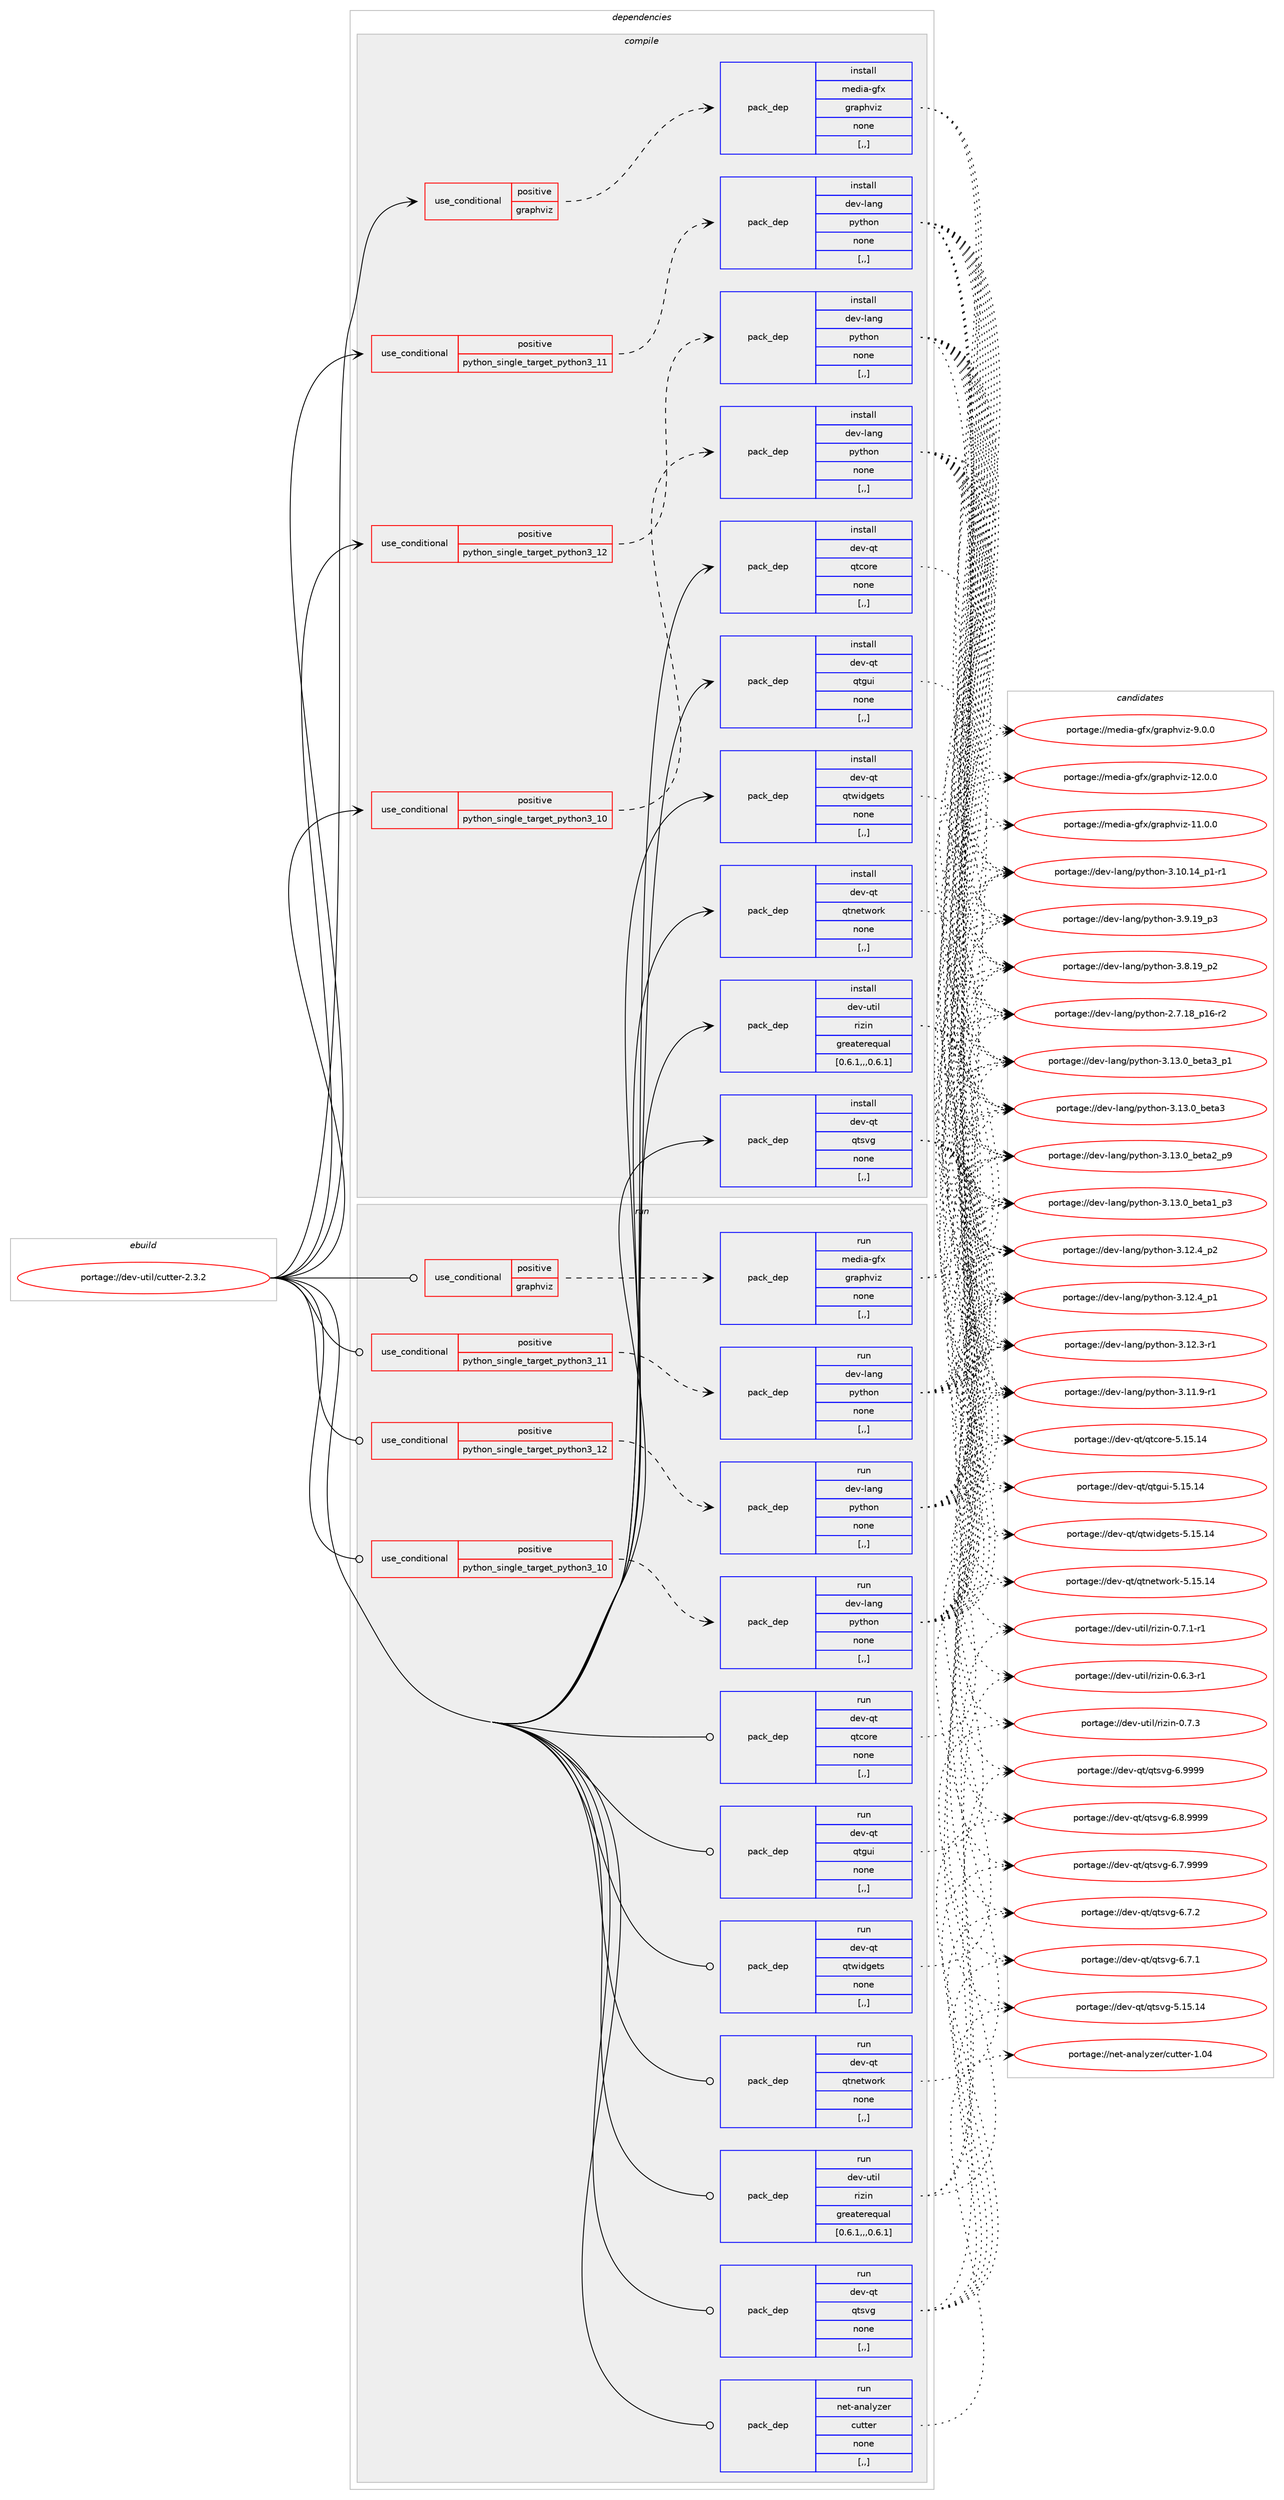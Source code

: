 digraph prolog {

# *************
# Graph options
# *************

newrank=true;
concentrate=true;
compound=true;
graph [rankdir=LR,fontname=Helvetica,fontsize=10,ranksep=1.5];#, ranksep=2.5, nodesep=0.2];
edge  [arrowhead=vee];
node  [fontname=Helvetica,fontsize=10];

# **********
# The ebuild
# **********

subgraph cluster_leftcol {
color=gray;
rank=same;
label=<<i>ebuild</i>>;
id [label="portage://dev-util/cutter-2.3.2", color=red, width=4, href="../dev-util/cutter-2.3.2.svg"];
}

# ****************
# The dependencies
# ****************

subgraph cluster_midcol {
color=gray;
label=<<i>dependencies</i>>;
subgraph cluster_compile {
fillcolor="#eeeeee";
style=filled;
label=<<i>compile</i>>;
subgraph cond59843 {
dependency212749 [label=<<TABLE BORDER="0" CELLBORDER="1" CELLSPACING="0" CELLPADDING="4"><TR><TD ROWSPAN="3" CELLPADDING="10">use_conditional</TD></TR><TR><TD>positive</TD></TR><TR><TD>graphviz</TD></TR></TABLE>>, shape=none, color=red];
subgraph pack151501 {
dependency212750 [label=<<TABLE BORDER="0" CELLBORDER="1" CELLSPACING="0" CELLPADDING="4" WIDTH="220"><TR><TD ROWSPAN="6" CELLPADDING="30">pack_dep</TD></TR><TR><TD WIDTH="110">install</TD></TR><TR><TD>media-gfx</TD></TR><TR><TD>graphviz</TD></TR><TR><TD>none</TD></TR><TR><TD>[,,]</TD></TR></TABLE>>, shape=none, color=blue];
}
dependency212749:e -> dependency212750:w [weight=20,style="dashed",arrowhead="vee"];
}
id:e -> dependency212749:w [weight=20,style="solid",arrowhead="vee"];
subgraph cond59844 {
dependency212751 [label=<<TABLE BORDER="0" CELLBORDER="1" CELLSPACING="0" CELLPADDING="4"><TR><TD ROWSPAN="3" CELLPADDING="10">use_conditional</TD></TR><TR><TD>positive</TD></TR><TR><TD>python_single_target_python3_10</TD></TR></TABLE>>, shape=none, color=red];
subgraph pack151502 {
dependency212752 [label=<<TABLE BORDER="0" CELLBORDER="1" CELLSPACING="0" CELLPADDING="4" WIDTH="220"><TR><TD ROWSPAN="6" CELLPADDING="30">pack_dep</TD></TR><TR><TD WIDTH="110">install</TD></TR><TR><TD>dev-lang</TD></TR><TR><TD>python</TD></TR><TR><TD>none</TD></TR><TR><TD>[,,]</TD></TR></TABLE>>, shape=none, color=blue];
}
dependency212751:e -> dependency212752:w [weight=20,style="dashed",arrowhead="vee"];
}
id:e -> dependency212751:w [weight=20,style="solid",arrowhead="vee"];
subgraph cond59845 {
dependency212753 [label=<<TABLE BORDER="0" CELLBORDER="1" CELLSPACING="0" CELLPADDING="4"><TR><TD ROWSPAN="3" CELLPADDING="10">use_conditional</TD></TR><TR><TD>positive</TD></TR><TR><TD>python_single_target_python3_11</TD></TR></TABLE>>, shape=none, color=red];
subgraph pack151503 {
dependency212754 [label=<<TABLE BORDER="0" CELLBORDER="1" CELLSPACING="0" CELLPADDING="4" WIDTH="220"><TR><TD ROWSPAN="6" CELLPADDING="30">pack_dep</TD></TR><TR><TD WIDTH="110">install</TD></TR><TR><TD>dev-lang</TD></TR><TR><TD>python</TD></TR><TR><TD>none</TD></TR><TR><TD>[,,]</TD></TR></TABLE>>, shape=none, color=blue];
}
dependency212753:e -> dependency212754:w [weight=20,style="dashed",arrowhead="vee"];
}
id:e -> dependency212753:w [weight=20,style="solid",arrowhead="vee"];
subgraph cond59846 {
dependency212755 [label=<<TABLE BORDER="0" CELLBORDER="1" CELLSPACING="0" CELLPADDING="4"><TR><TD ROWSPAN="3" CELLPADDING="10">use_conditional</TD></TR><TR><TD>positive</TD></TR><TR><TD>python_single_target_python3_12</TD></TR></TABLE>>, shape=none, color=red];
subgraph pack151504 {
dependency212756 [label=<<TABLE BORDER="0" CELLBORDER="1" CELLSPACING="0" CELLPADDING="4" WIDTH="220"><TR><TD ROWSPAN="6" CELLPADDING="30">pack_dep</TD></TR><TR><TD WIDTH="110">install</TD></TR><TR><TD>dev-lang</TD></TR><TR><TD>python</TD></TR><TR><TD>none</TD></TR><TR><TD>[,,]</TD></TR></TABLE>>, shape=none, color=blue];
}
dependency212755:e -> dependency212756:w [weight=20,style="dashed",arrowhead="vee"];
}
id:e -> dependency212755:w [weight=20,style="solid",arrowhead="vee"];
subgraph pack151505 {
dependency212757 [label=<<TABLE BORDER="0" CELLBORDER="1" CELLSPACING="0" CELLPADDING="4" WIDTH="220"><TR><TD ROWSPAN="6" CELLPADDING="30">pack_dep</TD></TR><TR><TD WIDTH="110">install</TD></TR><TR><TD>dev-qt</TD></TR><TR><TD>qtcore</TD></TR><TR><TD>none</TD></TR><TR><TD>[,,]</TD></TR></TABLE>>, shape=none, color=blue];
}
id:e -> dependency212757:w [weight=20,style="solid",arrowhead="vee"];
subgraph pack151506 {
dependency212758 [label=<<TABLE BORDER="0" CELLBORDER="1" CELLSPACING="0" CELLPADDING="4" WIDTH="220"><TR><TD ROWSPAN="6" CELLPADDING="30">pack_dep</TD></TR><TR><TD WIDTH="110">install</TD></TR><TR><TD>dev-qt</TD></TR><TR><TD>qtgui</TD></TR><TR><TD>none</TD></TR><TR><TD>[,,]</TD></TR></TABLE>>, shape=none, color=blue];
}
id:e -> dependency212758:w [weight=20,style="solid",arrowhead="vee"];
subgraph pack151507 {
dependency212759 [label=<<TABLE BORDER="0" CELLBORDER="1" CELLSPACING="0" CELLPADDING="4" WIDTH="220"><TR><TD ROWSPAN="6" CELLPADDING="30">pack_dep</TD></TR><TR><TD WIDTH="110">install</TD></TR><TR><TD>dev-qt</TD></TR><TR><TD>qtnetwork</TD></TR><TR><TD>none</TD></TR><TR><TD>[,,]</TD></TR></TABLE>>, shape=none, color=blue];
}
id:e -> dependency212759:w [weight=20,style="solid",arrowhead="vee"];
subgraph pack151508 {
dependency212760 [label=<<TABLE BORDER="0" CELLBORDER="1" CELLSPACING="0" CELLPADDING="4" WIDTH="220"><TR><TD ROWSPAN="6" CELLPADDING="30">pack_dep</TD></TR><TR><TD WIDTH="110">install</TD></TR><TR><TD>dev-qt</TD></TR><TR><TD>qtsvg</TD></TR><TR><TD>none</TD></TR><TR><TD>[,,]</TD></TR></TABLE>>, shape=none, color=blue];
}
id:e -> dependency212760:w [weight=20,style="solid",arrowhead="vee"];
subgraph pack151509 {
dependency212761 [label=<<TABLE BORDER="0" CELLBORDER="1" CELLSPACING="0" CELLPADDING="4" WIDTH="220"><TR><TD ROWSPAN="6" CELLPADDING="30">pack_dep</TD></TR><TR><TD WIDTH="110">install</TD></TR><TR><TD>dev-qt</TD></TR><TR><TD>qtwidgets</TD></TR><TR><TD>none</TD></TR><TR><TD>[,,]</TD></TR></TABLE>>, shape=none, color=blue];
}
id:e -> dependency212761:w [weight=20,style="solid",arrowhead="vee"];
subgraph pack151510 {
dependency212762 [label=<<TABLE BORDER="0" CELLBORDER="1" CELLSPACING="0" CELLPADDING="4" WIDTH="220"><TR><TD ROWSPAN="6" CELLPADDING="30">pack_dep</TD></TR><TR><TD WIDTH="110">install</TD></TR><TR><TD>dev-util</TD></TR><TR><TD>rizin</TD></TR><TR><TD>greaterequal</TD></TR><TR><TD>[0.6.1,,,0.6.1]</TD></TR></TABLE>>, shape=none, color=blue];
}
id:e -> dependency212762:w [weight=20,style="solid",arrowhead="vee"];
}
subgraph cluster_compileandrun {
fillcolor="#eeeeee";
style=filled;
label=<<i>compile and run</i>>;
}
subgraph cluster_run {
fillcolor="#eeeeee";
style=filled;
label=<<i>run</i>>;
subgraph cond59847 {
dependency212763 [label=<<TABLE BORDER="0" CELLBORDER="1" CELLSPACING="0" CELLPADDING="4"><TR><TD ROWSPAN="3" CELLPADDING="10">use_conditional</TD></TR><TR><TD>positive</TD></TR><TR><TD>graphviz</TD></TR></TABLE>>, shape=none, color=red];
subgraph pack151511 {
dependency212764 [label=<<TABLE BORDER="0" CELLBORDER="1" CELLSPACING="0" CELLPADDING="4" WIDTH="220"><TR><TD ROWSPAN="6" CELLPADDING="30">pack_dep</TD></TR><TR><TD WIDTH="110">run</TD></TR><TR><TD>media-gfx</TD></TR><TR><TD>graphviz</TD></TR><TR><TD>none</TD></TR><TR><TD>[,,]</TD></TR></TABLE>>, shape=none, color=blue];
}
dependency212763:e -> dependency212764:w [weight=20,style="dashed",arrowhead="vee"];
}
id:e -> dependency212763:w [weight=20,style="solid",arrowhead="odot"];
subgraph cond59848 {
dependency212765 [label=<<TABLE BORDER="0" CELLBORDER="1" CELLSPACING="0" CELLPADDING="4"><TR><TD ROWSPAN="3" CELLPADDING="10">use_conditional</TD></TR><TR><TD>positive</TD></TR><TR><TD>python_single_target_python3_10</TD></TR></TABLE>>, shape=none, color=red];
subgraph pack151512 {
dependency212766 [label=<<TABLE BORDER="0" CELLBORDER="1" CELLSPACING="0" CELLPADDING="4" WIDTH="220"><TR><TD ROWSPAN="6" CELLPADDING="30">pack_dep</TD></TR><TR><TD WIDTH="110">run</TD></TR><TR><TD>dev-lang</TD></TR><TR><TD>python</TD></TR><TR><TD>none</TD></TR><TR><TD>[,,]</TD></TR></TABLE>>, shape=none, color=blue];
}
dependency212765:e -> dependency212766:w [weight=20,style="dashed",arrowhead="vee"];
}
id:e -> dependency212765:w [weight=20,style="solid",arrowhead="odot"];
subgraph cond59849 {
dependency212767 [label=<<TABLE BORDER="0" CELLBORDER="1" CELLSPACING="0" CELLPADDING="4"><TR><TD ROWSPAN="3" CELLPADDING="10">use_conditional</TD></TR><TR><TD>positive</TD></TR><TR><TD>python_single_target_python3_11</TD></TR></TABLE>>, shape=none, color=red];
subgraph pack151513 {
dependency212768 [label=<<TABLE BORDER="0" CELLBORDER="1" CELLSPACING="0" CELLPADDING="4" WIDTH="220"><TR><TD ROWSPAN="6" CELLPADDING="30">pack_dep</TD></TR><TR><TD WIDTH="110">run</TD></TR><TR><TD>dev-lang</TD></TR><TR><TD>python</TD></TR><TR><TD>none</TD></TR><TR><TD>[,,]</TD></TR></TABLE>>, shape=none, color=blue];
}
dependency212767:e -> dependency212768:w [weight=20,style="dashed",arrowhead="vee"];
}
id:e -> dependency212767:w [weight=20,style="solid",arrowhead="odot"];
subgraph cond59850 {
dependency212769 [label=<<TABLE BORDER="0" CELLBORDER="1" CELLSPACING="0" CELLPADDING="4"><TR><TD ROWSPAN="3" CELLPADDING="10">use_conditional</TD></TR><TR><TD>positive</TD></TR><TR><TD>python_single_target_python3_12</TD></TR></TABLE>>, shape=none, color=red];
subgraph pack151514 {
dependency212770 [label=<<TABLE BORDER="0" CELLBORDER="1" CELLSPACING="0" CELLPADDING="4" WIDTH="220"><TR><TD ROWSPAN="6" CELLPADDING="30">pack_dep</TD></TR><TR><TD WIDTH="110">run</TD></TR><TR><TD>dev-lang</TD></TR><TR><TD>python</TD></TR><TR><TD>none</TD></TR><TR><TD>[,,]</TD></TR></TABLE>>, shape=none, color=blue];
}
dependency212769:e -> dependency212770:w [weight=20,style="dashed",arrowhead="vee"];
}
id:e -> dependency212769:w [weight=20,style="solid",arrowhead="odot"];
subgraph pack151515 {
dependency212771 [label=<<TABLE BORDER="0" CELLBORDER="1" CELLSPACING="0" CELLPADDING="4" WIDTH="220"><TR><TD ROWSPAN="6" CELLPADDING="30">pack_dep</TD></TR><TR><TD WIDTH="110">run</TD></TR><TR><TD>dev-qt</TD></TR><TR><TD>qtcore</TD></TR><TR><TD>none</TD></TR><TR><TD>[,,]</TD></TR></TABLE>>, shape=none, color=blue];
}
id:e -> dependency212771:w [weight=20,style="solid",arrowhead="odot"];
subgraph pack151516 {
dependency212772 [label=<<TABLE BORDER="0" CELLBORDER="1" CELLSPACING="0" CELLPADDING="4" WIDTH="220"><TR><TD ROWSPAN="6" CELLPADDING="30">pack_dep</TD></TR><TR><TD WIDTH="110">run</TD></TR><TR><TD>dev-qt</TD></TR><TR><TD>qtgui</TD></TR><TR><TD>none</TD></TR><TR><TD>[,,]</TD></TR></TABLE>>, shape=none, color=blue];
}
id:e -> dependency212772:w [weight=20,style="solid",arrowhead="odot"];
subgraph pack151517 {
dependency212773 [label=<<TABLE BORDER="0" CELLBORDER="1" CELLSPACING="0" CELLPADDING="4" WIDTH="220"><TR><TD ROWSPAN="6" CELLPADDING="30">pack_dep</TD></TR><TR><TD WIDTH="110">run</TD></TR><TR><TD>dev-qt</TD></TR><TR><TD>qtnetwork</TD></TR><TR><TD>none</TD></TR><TR><TD>[,,]</TD></TR></TABLE>>, shape=none, color=blue];
}
id:e -> dependency212773:w [weight=20,style="solid",arrowhead="odot"];
subgraph pack151518 {
dependency212774 [label=<<TABLE BORDER="0" CELLBORDER="1" CELLSPACING="0" CELLPADDING="4" WIDTH="220"><TR><TD ROWSPAN="6" CELLPADDING="30">pack_dep</TD></TR><TR><TD WIDTH="110">run</TD></TR><TR><TD>dev-qt</TD></TR><TR><TD>qtsvg</TD></TR><TR><TD>none</TD></TR><TR><TD>[,,]</TD></TR></TABLE>>, shape=none, color=blue];
}
id:e -> dependency212774:w [weight=20,style="solid",arrowhead="odot"];
subgraph pack151519 {
dependency212775 [label=<<TABLE BORDER="0" CELLBORDER="1" CELLSPACING="0" CELLPADDING="4" WIDTH="220"><TR><TD ROWSPAN="6" CELLPADDING="30">pack_dep</TD></TR><TR><TD WIDTH="110">run</TD></TR><TR><TD>dev-qt</TD></TR><TR><TD>qtwidgets</TD></TR><TR><TD>none</TD></TR><TR><TD>[,,]</TD></TR></TABLE>>, shape=none, color=blue];
}
id:e -> dependency212775:w [weight=20,style="solid",arrowhead="odot"];
subgraph pack151520 {
dependency212776 [label=<<TABLE BORDER="0" CELLBORDER="1" CELLSPACING="0" CELLPADDING="4" WIDTH="220"><TR><TD ROWSPAN="6" CELLPADDING="30">pack_dep</TD></TR><TR><TD WIDTH="110">run</TD></TR><TR><TD>dev-util</TD></TR><TR><TD>rizin</TD></TR><TR><TD>greaterequal</TD></TR><TR><TD>[0.6.1,,,0.6.1]</TD></TR></TABLE>>, shape=none, color=blue];
}
id:e -> dependency212776:w [weight=20,style="solid",arrowhead="odot"];
subgraph pack151521 {
dependency212777 [label=<<TABLE BORDER="0" CELLBORDER="1" CELLSPACING="0" CELLPADDING="4" WIDTH="220"><TR><TD ROWSPAN="6" CELLPADDING="30">pack_dep</TD></TR><TR><TD WIDTH="110">run</TD></TR><TR><TD>net-analyzer</TD></TR><TR><TD>cutter</TD></TR><TR><TD>none</TD></TR><TR><TD>[,,]</TD></TR></TABLE>>, shape=none, color=blue];
}
id:e -> dependency212777:w [weight=20,style="solid",arrowhead="odot"];
}
}

# **************
# The candidates
# **************

subgraph cluster_choices {
rank=same;
color=gray;
label=<<i>candidates</i>>;

subgraph choice151501 {
color=black;
nodesep=1;
choice1091011001059745103102120471031149711210411810512245495046484648 [label="portage://media-gfx/graphviz-12.0.0", color=red, width=4,href="../media-gfx/graphviz-12.0.0.svg"];
choice1091011001059745103102120471031149711210411810512245494946484648 [label="portage://media-gfx/graphviz-11.0.0", color=red, width=4,href="../media-gfx/graphviz-11.0.0.svg"];
choice10910110010597451031021204710311497112104118105122455746484648 [label="portage://media-gfx/graphviz-9.0.0", color=red, width=4,href="../media-gfx/graphviz-9.0.0.svg"];
dependency212750:e -> choice1091011001059745103102120471031149711210411810512245495046484648:w [style=dotted,weight="100"];
dependency212750:e -> choice1091011001059745103102120471031149711210411810512245494946484648:w [style=dotted,weight="100"];
dependency212750:e -> choice10910110010597451031021204710311497112104118105122455746484648:w [style=dotted,weight="100"];
}
subgraph choice151502 {
color=black;
nodesep=1;
choice10010111845108971101034711212111610411111045514649514648959810111697519511249 [label="portage://dev-lang/python-3.13.0_beta3_p1", color=red, width=4,href="../dev-lang/python-3.13.0_beta3_p1.svg"];
choice1001011184510897110103471121211161041111104551464951464895981011169751 [label="portage://dev-lang/python-3.13.0_beta3", color=red, width=4,href="../dev-lang/python-3.13.0_beta3.svg"];
choice10010111845108971101034711212111610411111045514649514648959810111697509511257 [label="portage://dev-lang/python-3.13.0_beta2_p9", color=red, width=4,href="../dev-lang/python-3.13.0_beta2_p9.svg"];
choice10010111845108971101034711212111610411111045514649514648959810111697499511251 [label="portage://dev-lang/python-3.13.0_beta1_p3", color=red, width=4,href="../dev-lang/python-3.13.0_beta1_p3.svg"];
choice100101118451089711010347112121116104111110455146495046529511250 [label="portage://dev-lang/python-3.12.4_p2", color=red, width=4,href="../dev-lang/python-3.12.4_p2.svg"];
choice100101118451089711010347112121116104111110455146495046529511249 [label="portage://dev-lang/python-3.12.4_p1", color=red, width=4,href="../dev-lang/python-3.12.4_p1.svg"];
choice100101118451089711010347112121116104111110455146495046514511449 [label="portage://dev-lang/python-3.12.3-r1", color=red, width=4,href="../dev-lang/python-3.12.3-r1.svg"];
choice100101118451089711010347112121116104111110455146494946574511449 [label="portage://dev-lang/python-3.11.9-r1", color=red, width=4,href="../dev-lang/python-3.11.9-r1.svg"];
choice100101118451089711010347112121116104111110455146494846495295112494511449 [label="portage://dev-lang/python-3.10.14_p1-r1", color=red, width=4,href="../dev-lang/python-3.10.14_p1-r1.svg"];
choice100101118451089711010347112121116104111110455146574649579511251 [label="portage://dev-lang/python-3.9.19_p3", color=red, width=4,href="../dev-lang/python-3.9.19_p3.svg"];
choice100101118451089711010347112121116104111110455146564649579511250 [label="portage://dev-lang/python-3.8.19_p2", color=red, width=4,href="../dev-lang/python-3.8.19_p2.svg"];
choice100101118451089711010347112121116104111110455046554649569511249544511450 [label="portage://dev-lang/python-2.7.18_p16-r2", color=red, width=4,href="../dev-lang/python-2.7.18_p16-r2.svg"];
dependency212752:e -> choice10010111845108971101034711212111610411111045514649514648959810111697519511249:w [style=dotted,weight="100"];
dependency212752:e -> choice1001011184510897110103471121211161041111104551464951464895981011169751:w [style=dotted,weight="100"];
dependency212752:e -> choice10010111845108971101034711212111610411111045514649514648959810111697509511257:w [style=dotted,weight="100"];
dependency212752:e -> choice10010111845108971101034711212111610411111045514649514648959810111697499511251:w [style=dotted,weight="100"];
dependency212752:e -> choice100101118451089711010347112121116104111110455146495046529511250:w [style=dotted,weight="100"];
dependency212752:e -> choice100101118451089711010347112121116104111110455146495046529511249:w [style=dotted,weight="100"];
dependency212752:e -> choice100101118451089711010347112121116104111110455146495046514511449:w [style=dotted,weight="100"];
dependency212752:e -> choice100101118451089711010347112121116104111110455146494946574511449:w [style=dotted,weight="100"];
dependency212752:e -> choice100101118451089711010347112121116104111110455146494846495295112494511449:w [style=dotted,weight="100"];
dependency212752:e -> choice100101118451089711010347112121116104111110455146574649579511251:w [style=dotted,weight="100"];
dependency212752:e -> choice100101118451089711010347112121116104111110455146564649579511250:w [style=dotted,weight="100"];
dependency212752:e -> choice100101118451089711010347112121116104111110455046554649569511249544511450:w [style=dotted,weight="100"];
}
subgraph choice151503 {
color=black;
nodesep=1;
choice10010111845108971101034711212111610411111045514649514648959810111697519511249 [label="portage://dev-lang/python-3.13.0_beta3_p1", color=red, width=4,href="../dev-lang/python-3.13.0_beta3_p1.svg"];
choice1001011184510897110103471121211161041111104551464951464895981011169751 [label="portage://dev-lang/python-3.13.0_beta3", color=red, width=4,href="../dev-lang/python-3.13.0_beta3.svg"];
choice10010111845108971101034711212111610411111045514649514648959810111697509511257 [label="portage://dev-lang/python-3.13.0_beta2_p9", color=red, width=4,href="../dev-lang/python-3.13.0_beta2_p9.svg"];
choice10010111845108971101034711212111610411111045514649514648959810111697499511251 [label="portage://dev-lang/python-3.13.0_beta1_p3", color=red, width=4,href="../dev-lang/python-3.13.0_beta1_p3.svg"];
choice100101118451089711010347112121116104111110455146495046529511250 [label="portage://dev-lang/python-3.12.4_p2", color=red, width=4,href="../dev-lang/python-3.12.4_p2.svg"];
choice100101118451089711010347112121116104111110455146495046529511249 [label="portage://dev-lang/python-3.12.4_p1", color=red, width=4,href="../dev-lang/python-3.12.4_p1.svg"];
choice100101118451089711010347112121116104111110455146495046514511449 [label="portage://dev-lang/python-3.12.3-r1", color=red, width=4,href="../dev-lang/python-3.12.3-r1.svg"];
choice100101118451089711010347112121116104111110455146494946574511449 [label="portage://dev-lang/python-3.11.9-r1", color=red, width=4,href="../dev-lang/python-3.11.9-r1.svg"];
choice100101118451089711010347112121116104111110455146494846495295112494511449 [label="portage://dev-lang/python-3.10.14_p1-r1", color=red, width=4,href="../dev-lang/python-3.10.14_p1-r1.svg"];
choice100101118451089711010347112121116104111110455146574649579511251 [label="portage://dev-lang/python-3.9.19_p3", color=red, width=4,href="../dev-lang/python-3.9.19_p3.svg"];
choice100101118451089711010347112121116104111110455146564649579511250 [label="portage://dev-lang/python-3.8.19_p2", color=red, width=4,href="../dev-lang/python-3.8.19_p2.svg"];
choice100101118451089711010347112121116104111110455046554649569511249544511450 [label="portage://dev-lang/python-2.7.18_p16-r2", color=red, width=4,href="../dev-lang/python-2.7.18_p16-r2.svg"];
dependency212754:e -> choice10010111845108971101034711212111610411111045514649514648959810111697519511249:w [style=dotted,weight="100"];
dependency212754:e -> choice1001011184510897110103471121211161041111104551464951464895981011169751:w [style=dotted,weight="100"];
dependency212754:e -> choice10010111845108971101034711212111610411111045514649514648959810111697509511257:w [style=dotted,weight="100"];
dependency212754:e -> choice10010111845108971101034711212111610411111045514649514648959810111697499511251:w [style=dotted,weight="100"];
dependency212754:e -> choice100101118451089711010347112121116104111110455146495046529511250:w [style=dotted,weight="100"];
dependency212754:e -> choice100101118451089711010347112121116104111110455146495046529511249:w [style=dotted,weight="100"];
dependency212754:e -> choice100101118451089711010347112121116104111110455146495046514511449:w [style=dotted,weight="100"];
dependency212754:e -> choice100101118451089711010347112121116104111110455146494946574511449:w [style=dotted,weight="100"];
dependency212754:e -> choice100101118451089711010347112121116104111110455146494846495295112494511449:w [style=dotted,weight="100"];
dependency212754:e -> choice100101118451089711010347112121116104111110455146574649579511251:w [style=dotted,weight="100"];
dependency212754:e -> choice100101118451089711010347112121116104111110455146564649579511250:w [style=dotted,weight="100"];
dependency212754:e -> choice100101118451089711010347112121116104111110455046554649569511249544511450:w [style=dotted,weight="100"];
}
subgraph choice151504 {
color=black;
nodesep=1;
choice10010111845108971101034711212111610411111045514649514648959810111697519511249 [label="portage://dev-lang/python-3.13.0_beta3_p1", color=red, width=4,href="../dev-lang/python-3.13.0_beta3_p1.svg"];
choice1001011184510897110103471121211161041111104551464951464895981011169751 [label="portage://dev-lang/python-3.13.0_beta3", color=red, width=4,href="../dev-lang/python-3.13.0_beta3.svg"];
choice10010111845108971101034711212111610411111045514649514648959810111697509511257 [label="portage://dev-lang/python-3.13.0_beta2_p9", color=red, width=4,href="../dev-lang/python-3.13.0_beta2_p9.svg"];
choice10010111845108971101034711212111610411111045514649514648959810111697499511251 [label="portage://dev-lang/python-3.13.0_beta1_p3", color=red, width=4,href="../dev-lang/python-3.13.0_beta1_p3.svg"];
choice100101118451089711010347112121116104111110455146495046529511250 [label="portage://dev-lang/python-3.12.4_p2", color=red, width=4,href="../dev-lang/python-3.12.4_p2.svg"];
choice100101118451089711010347112121116104111110455146495046529511249 [label="portage://dev-lang/python-3.12.4_p1", color=red, width=4,href="../dev-lang/python-3.12.4_p1.svg"];
choice100101118451089711010347112121116104111110455146495046514511449 [label="portage://dev-lang/python-3.12.3-r1", color=red, width=4,href="../dev-lang/python-3.12.3-r1.svg"];
choice100101118451089711010347112121116104111110455146494946574511449 [label="portage://dev-lang/python-3.11.9-r1", color=red, width=4,href="../dev-lang/python-3.11.9-r1.svg"];
choice100101118451089711010347112121116104111110455146494846495295112494511449 [label="portage://dev-lang/python-3.10.14_p1-r1", color=red, width=4,href="../dev-lang/python-3.10.14_p1-r1.svg"];
choice100101118451089711010347112121116104111110455146574649579511251 [label="portage://dev-lang/python-3.9.19_p3", color=red, width=4,href="../dev-lang/python-3.9.19_p3.svg"];
choice100101118451089711010347112121116104111110455146564649579511250 [label="portage://dev-lang/python-3.8.19_p2", color=red, width=4,href="../dev-lang/python-3.8.19_p2.svg"];
choice100101118451089711010347112121116104111110455046554649569511249544511450 [label="portage://dev-lang/python-2.7.18_p16-r2", color=red, width=4,href="../dev-lang/python-2.7.18_p16-r2.svg"];
dependency212756:e -> choice10010111845108971101034711212111610411111045514649514648959810111697519511249:w [style=dotted,weight="100"];
dependency212756:e -> choice1001011184510897110103471121211161041111104551464951464895981011169751:w [style=dotted,weight="100"];
dependency212756:e -> choice10010111845108971101034711212111610411111045514649514648959810111697509511257:w [style=dotted,weight="100"];
dependency212756:e -> choice10010111845108971101034711212111610411111045514649514648959810111697499511251:w [style=dotted,weight="100"];
dependency212756:e -> choice100101118451089711010347112121116104111110455146495046529511250:w [style=dotted,weight="100"];
dependency212756:e -> choice100101118451089711010347112121116104111110455146495046529511249:w [style=dotted,weight="100"];
dependency212756:e -> choice100101118451089711010347112121116104111110455146495046514511449:w [style=dotted,weight="100"];
dependency212756:e -> choice100101118451089711010347112121116104111110455146494946574511449:w [style=dotted,weight="100"];
dependency212756:e -> choice100101118451089711010347112121116104111110455146494846495295112494511449:w [style=dotted,weight="100"];
dependency212756:e -> choice100101118451089711010347112121116104111110455146574649579511251:w [style=dotted,weight="100"];
dependency212756:e -> choice100101118451089711010347112121116104111110455146564649579511250:w [style=dotted,weight="100"];
dependency212756:e -> choice100101118451089711010347112121116104111110455046554649569511249544511450:w [style=dotted,weight="100"];
}
subgraph choice151505 {
color=black;
nodesep=1;
choice1001011184511311647113116991111141014553464953464952 [label="portage://dev-qt/qtcore-5.15.14", color=red, width=4,href="../dev-qt/qtcore-5.15.14.svg"];
dependency212757:e -> choice1001011184511311647113116991111141014553464953464952:w [style=dotted,weight="100"];
}
subgraph choice151506 {
color=black;
nodesep=1;
choice10010111845113116471131161031171054553464953464952 [label="portage://dev-qt/qtgui-5.15.14", color=red, width=4,href="../dev-qt/qtgui-5.15.14.svg"];
dependency212758:e -> choice10010111845113116471131161031171054553464953464952:w [style=dotted,weight="100"];
}
subgraph choice151507 {
color=black;
nodesep=1;
choice10010111845113116471131161101011161191111141074553464953464952 [label="portage://dev-qt/qtnetwork-5.15.14", color=red, width=4,href="../dev-qt/qtnetwork-5.15.14.svg"];
dependency212759:e -> choice10010111845113116471131161101011161191111141074553464953464952:w [style=dotted,weight="100"];
}
subgraph choice151508 {
color=black;
nodesep=1;
choice100101118451131164711311611511810345544657575757 [label="portage://dev-qt/qtsvg-6.9999", color=red, width=4,href="../dev-qt/qtsvg-6.9999.svg"];
choice1001011184511311647113116115118103455446564657575757 [label="portage://dev-qt/qtsvg-6.8.9999", color=red, width=4,href="../dev-qt/qtsvg-6.8.9999.svg"];
choice1001011184511311647113116115118103455446554657575757 [label="portage://dev-qt/qtsvg-6.7.9999", color=red, width=4,href="../dev-qt/qtsvg-6.7.9999.svg"];
choice1001011184511311647113116115118103455446554650 [label="portage://dev-qt/qtsvg-6.7.2", color=red, width=4,href="../dev-qt/qtsvg-6.7.2.svg"];
choice1001011184511311647113116115118103455446554649 [label="portage://dev-qt/qtsvg-6.7.1", color=red, width=4,href="../dev-qt/qtsvg-6.7.1.svg"];
choice10010111845113116471131161151181034553464953464952 [label="portage://dev-qt/qtsvg-5.15.14", color=red, width=4,href="../dev-qt/qtsvg-5.15.14.svg"];
dependency212760:e -> choice100101118451131164711311611511810345544657575757:w [style=dotted,weight="100"];
dependency212760:e -> choice1001011184511311647113116115118103455446564657575757:w [style=dotted,weight="100"];
dependency212760:e -> choice1001011184511311647113116115118103455446554657575757:w [style=dotted,weight="100"];
dependency212760:e -> choice1001011184511311647113116115118103455446554650:w [style=dotted,weight="100"];
dependency212760:e -> choice1001011184511311647113116115118103455446554649:w [style=dotted,weight="100"];
dependency212760:e -> choice10010111845113116471131161151181034553464953464952:w [style=dotted,weight="100"];
}
subgraph choice151509 {
color=black;
nodesep=1;
choice10010111845113116471131161191051001031011161154553464953464952 [label="portage://dev-qt/qtwidgets-5.15.14", color=red, width=4,href="../dev-qt/qtwidgets-5.15.14.svg"];
dependency212761:e -> choice10010111845113116471131161191051001031011161154553464953464952:w [style=dotted,weight="100"];
}
subgraph choice151510 {
color=black;
nodesep=1;
choice1001011184511711610510847114105122105110454846554651 [label="portage://dev-util/rizin-0.7.3", color=red, width=4,href="../dev-util/rizin-0.7.3.svg"];
choice10010111845117116105108471141051221051104548465546494511449 [label="portage://dev-util/rizin-0.7.1-r1", color=red, width=4,href="../dev-util/rizin-0.7.1-r1.svg"];
choice10010111845117116105108471141051221051104548465446514511449 [label="portage://dev-util/rizin-0.6.3-r1", color=red, width=4,href="../dev-util/rizin-0.6.3-r1.svg"];
dependency212762:e -> choice1001011184511711610510847114105122105110454846554651:w [style=dotted,weight="100"];
dependency212762:e -> choice10010111845117116105108471141051221051104548465546494511449:w [style=dotted,weight="100"];
dependency212762:e -> choice10010111845117116105108471141051221051104548465446514511449:w [style=dotted,weight="100"];
}
subgraph choice151511 {
color=black;
nodesep=1;
choice1091011001059745103102120471031149711210411810512245495046484648 [label="portage://media-gfx/graphviz-12.0.0", color=red, width=4,href="../media-gfx/graphviz-12.0.0.svg"];
choice1091011001059745103102120471031149711210411810512245494946484648 [label="portage://media-gfx/graphviz-11.0.0", color=red, width=4,href="../media-gfx/graphviz-11.0.0.svg"];
choice10910110010597451031021204710311497112104118105122455746484648 [label="portage://media-gfx/graphviz-9.0.0", color=red, width=4,href="../media-gfx/graphviz-9.0.0.svg"];
dependency212764:e -> choice1091011001059745103102120471031149711210411810512245495046484648:w [style=dotted,weight="100"];
dependency212764:e -> choice1091011001059745103102120471031149711210411810512245494946484648:w [style=dotted,weight="100"];
dependency212764:e -> choice10910110010597451031021204710311497112104118105122455746484648:w [style=dotted,weight="100"];
}
subgraph choice151512 {
color=black;
nodesep=1;
choice10010111845108971101034711212111610411111045514649514648959810111697519511249 [label="portage://dev-lang/python-3.13.0_beta3_p1", color=red, width=4,href="../dev-lang/python-3.13.0_beta3_p1.svg"];
choice1001011184510897110103471121211161041111104551464951464895981011169751 [label="portage://dev-lang/python-3.13.0_beta3", color=red, width=4,href="../dev-lang/python-3.13.0_beta3.svg"];
choice10010111845108971101034711212111610411111045514649514648959810111697509511257 [label="portage://dev-lang/python-3.13.0_beta2_p9", color=red, width=4,href="../dev-lang/python-3.13.0_beta2_p9.svg"];
choice10010111845108971101034711212111610411111045514649514648959810111697499511251 [label="portage://dev-lang/python-3.13.0_beta1_p3", color=red, width=4,href="../dev-lang/python-3.13.0_beta1_p3.svg"];
choice100101118451089711010347112121116104111110455146495046529511250 [label="portage://dev-lang/python-3.12.4_p2", color=red, width=4,href="../dev-lang/python-3.12.4_p2.svg"];
choice100101118451089711010347112121116104111110455146495046529511249 [label="portage://dev-lang/python-3.12.4_p1", color=red, width=4,href="../dev-lang/python-3.12.4_p1.svg"];
choice100101118451089711010347112121116104111110455146495046514511449 [label="portage://dev-lang/python-3.12.3-r1", color=red, width=4,href="../dev-lang/python-3.12.3-r1.svg"];
choice100101118451089711010347112121116104111110455146494946574511449 [label="portage://dev-lang/python-3.11.9-r1", color=red, width=4,href="../dev-lang/python-3.11.9-r1.svg"];
choice100101118451089711010347112121116104111110455146494846495295112494511449 [label="portage://dev-lang/python-3.10.14_p1-r1", color=red, width=4,href="../dev-lang/python-3.10.14_p1-r1.svg"];
choice100101118451089711010347112121116104111110455146574649579511251 [label="portage://dev-lang/python-3.9.19_p3", color=red, width=4,href="../dev-lang/python-3.9.19_p3.svg"];
choice100101118451089711010347112121116104111110455146564649579511250 [label="portage://dev-lang/python-3.8.19_p2", color=red, width=4,href="../dev-lang/python-3.8.19_p2.svg"];
choice100101118451089711010347112121116104111110455046554649569511249544511450 [label="portage://dev-lang/python-2.7.18_p16-r2", color=red, width=4,href="../dev-lang/python-2.7.18_p16-r2.svg"];
dependency212766:e -> choice10010111845108971101034711212111610411111045514649514648959810111697519511249:w [style=dotted,weight="100"];
dependency212766:e -> choice1001011184510897110103471121211161041111104551464951464895981011169751:w [style=dotted,weight="100"];
dependency212766:e -> choice10010111845108971101034711212111610411111045514649514648959810111697509511257:w [style=dotted,weight="100"];
dependency212766:e -> choice10010111845108971101034711212111610411111045514649514648959810111697499511251:w [style=dotted,weight="100"];
dependency212766:e -> choice100101118451089711010347112121116104111110455146495046529511250:w [style=dotted,weight="100"];
dependency212766:e -> choice100101118451089711010347112121116104111110455146495046529511249:w [style=dotted,weight="100"];
dependency212766:e -> choice100101118451089711010347112121116104111110455146495046514511449:w [style=dotted,weight="100"];
dependency212766:e -> choice100101118451089711010347112121116104111110455146494946574511449:w [style=dotted,weight="100"];
dependency212766:e -> choice100101118451089711010347112121116104111110455146494846495295112494511449:w [style=dotted,weight="100"];
dependency212766:e -> choice100101118451089711010347112121116104111110455146574649579511251:w [style=dotted,weight="100"];
dependency212766:e -> choice100101118451089711010347112121116104111110455146564649579511250:w [style=dotted,weight="100"];
dependency212766:e -> choice100101118451089711010347112121116104111110455046554649569511249544511450:w [style=dotted,weight="100"];
}
subgraph choice151513 {
color=black;
nodesep=1;
choice10010111845108971101034711212111610411111045514649514648959810111697519511249 [label="portage://dev-lang/python-3.13.0_beta3_p1", color=red, width=4,href="../dev-lang/python-3.13.0_beta3_p1.svg"];
choice1001011184510897110103471121211161041111104551464951464895981011169751 [label="portage://dev-lang/python-3.13.0_beta3", color=red, width=4,href="../dev-lang/python-3.13.0_beta3.svg"];
choice10010111845108971101034711212111610411111045514649514648959810111697509511257 [label="portage://dev-lang/python-3.13.0_beta2_p9", color=red, width=4,href="../dev-lang/python-3.13.0_beta2_p9.svg"];
choice10010111845108971101034711212111610411111045514649514648959810111697499511251 [label="portage://dev-lang/python-3.13.0_beta1_p3", color=red, width=4,href="../dev-lang/python-3.13.0_beta1_p3.svg"];
choice100101118451089711010347112121116104111110455146495046529511250 [label="portage://dev-lang/python-3.12.4_p2", color=red, width=4,href="../dev-lang/python-3.12.4_p2.svg"];
choice100101118451089711010347112121116104111110455146495046529511249 [label="portage://dev-lang/python-3.12.4_p1", color=red, width=4,href="../dev-lang/python-3.12.4_p1.svg"];
choice100101118451089711010347112121116104111110455146495046514511449 [label="portage://dev-lang/python-3.12.3-r1", color=red, width=4,href="../dev-lang/python-3.12.3-r1.svg"];
choice100101118451089711010347112121116104111110455146494946574511449 [label="portage://dev-lang/python-3.11.9-r1", color=red, width=4,href="../dev-lang/python-3.11.9-r1.svg"];
choice100101118451089711010347112121116104111110455146494846495295112494511449 [label="portage://dev-lang/python-3.10.14_p1-r1", color=red, width=4,href="../dev-lang/python-3.10.14_p1-r1.svg"];
choice100101118451089711010347112121116104111110455146574649579511251 [label="portage://dev-lang/python-3.9.19_p3", color=red, width=4,href="../dev-lang/python-3.9.19_p3.svg"];
choice100101118451089711010347112121116104111110455146564649579511250 [label="portage://dev-lang/python-3.8.19_p2", color=red, width=4,href="../dev-lang/python-3.8.19_p2.svg"];
choice100101118451089711010347112121116104111110455046554649569511249544511450 [label="portage://dev-lang/python-2.7.18_p16-r2", color=red, width=4,href="../dev-lang/python-2.7.18_p16-r2.svg"];
dependency212768:e -> choice10010111845108971101034711212111610411111045514649514648959810111697519511249:w [style=dotted,weight="100"];
dependency212768:e -> choice1001011184510897110103471121211161041111104551464951464895981011169751:w [style=dotted,weight="100"];
dependency212768:e -> choice10010111845108971101034711212111610411111045514649514648959810111697509511257:w [style=dotted,weight="100"];
dependency212768:e -> choice10010111845108971101034711212111610411111045514649514648959810111697499511251:w [style=dotted,weight="100"];
dependency212768:e -> choice100101118451089711010347112121116104111110455146495046529511250:w [style=dotted,weight="100"];
dependency212768:e -> choice100101118451089711010347112121116104111110455146495046529511249:w [style=dotted,weight="100"];
dependency212768:e -> choice100101118451089711010347112121116104111110455146495046514511449:w [style=dotted,weight="100"];
dependency212768:e -> choice100101118451089711010347112121116104111110455146494946574511449:w [style=dotted,weight="100"];
dependency212768:e -> choice100101118451089711010347112121116104111110455146494846495295112494511449:w [style=dotted,weight="100"];
dependency212768:e -> choice100101118451089711010347112121116104111110455146574649579511251:w [style=dotted,weight="100"];
dependency212768:e -> choice100101118451089711010347112121116104111110455146564649579511250:w [style=dotted,weight="100"];
dependency212768:e -> choice100101118451089711010347112121116104111110455046554649569511249544511450:w [style=dotted,weight="100"];
}
subgraph choice151514 {
color=black;
nodesep=1;
choice10010111845108971101034711212111610411111045514649514648959810111697519511249 [label="portage://dev-lang/python-3.13.0_beta3_p1", color=red, width=4,href="../dev-lang/python-3.13.0_beta3_p1.svg"];
choice1001011184510897110103471121211161041111104551464951464895981011169751 [label="portage://dev-lang/python-3.13.0_beta3", color=red, width=4,href="../dev-lang/python-3.13.0_beta3.svg"];
choice10010111845108971101034711212111610411111045514649514648959810111697509511257 [label="portage://dev-lang/python-3.13.0_beta2_p9", color=red, width=4,href="../dev-lang/python-3.13.0_beta2_p9.svg"];
choice10010111845108971101034711212111610411111045514649514648959810111697499511251 [label="portage://dev-lang/python-3.13.0_beta1_p3", color=red, width=4,href="../dev-lang/python-3.13.0_beta1_p3.svg"];
choice100101118451089711010347112121116104111110455146495046529511250 [label="portage://dev-lang/python-3.12.4_p2", color=red, width=4,href="../dev-lang/python-3.12.4_p2.svg"];
choice100101118451089711010347112121116104111110455146495046529511249 [label="portage://dev-lang/python-3.12.4_p1", color=red, width=4,href="../dev-lang/python-3.12.4_p1.svg"];
choice100101118451089711010347112121116104111110455146495046514511449 [label="portage://dev-lang/python-3.12.3-r1", color=red, width=4,href="../dev-lang/python-3.12.3-r1.svg"];
choice100101118451089711010347112121116104111110455146494946574511449 [label="portage://dev-lang/python-3.11.9-r1", color=red, width=4,href="../dev-lang/python-3.11.9-r1.svg"];
choice100101118451089711010347112121116104111110455146494846495295112494511449 [label="portage://dev-lang/python-3.10.14_p1-r1", color=red, width=4,href="../dev-lang/python-3.10.14_p1-r1.svg"];
choice100101118451089711010347112121116104111110455146574649579511251 [label="portage://dev-lang/python-3.9.19_p3", color=red, width=4,href="../dev-lang/python-3.9.19_p3.svg"];
choice100101118451089711010347112121116104111110455146564649579511250 [label="portage://dev-lang/python-3.8.19_p2", color=red, width=4,href="../dev-lang/python-3.8.19_p2.svg"];
choice100101118451089711010347112121116104111110455046554649569511249544511450 [label="portage://dev-lang/python-2.7.18_p16-r2", color=red, width=4,href="../dev-lang/python-2.7.18_p16-r2.svg"];
dependency212770:e -> choice10010111845108971101034711212111610411111045514649514648959810111697519511249:w [style=dotted,weight="100"];
dependency212770:e -> choice1001011184510897110103471121211161041111104551464951464895981011169751:w [style=dotted,weight="100"];
dependency212770:e -> choice10010111845108971101034711212111610411111045514649514648959810111697509511257:w [style=dotted,weight="100"];
dependency212770:e -> choice10010111845108971101034711212111610411111045514649514648959810111697499511251:w [style=dotted,weight="100"];
dependency212770:e -> choice100101118451089711010347112121116104111110455146495046529511250:w [style=dotted,weight="100"];
dependency212770:e -> choice100101118451089711010347112121116104111110455146495046529511249:w [style=dotted,weight="100"];
dependency212770:e -> choice100101118451089711010347112121116104111110455146495046514511449:w [style=dotted,weight="100"];
dependency212770:e -> choice100101118451089711010347112121116104111110455146494946574511449:w [style=dotted,weight="100"];
dependency212770:e -> choice100101118451089711010347112121116104111110455146494846495295112494511449:w [style=dotted,weight="100"];
dependency212770:e -> choice100101118451089711010347112121116104111110455146574649579511251:w [style=dotted,weight="100"];
dependency212770:e -> choice100101118451089711010347112121116104111110455146564649579511250:w [style=dotted,weight="100"];
dependency212770:e -> choice100101118451089711010347112121116104111110455046554649569511249544511450:w [style=dotted,weight="100"];
}
subgraph choice151515 {
color=black;
nodesep=1;
choice1001011184511311647113116991111141014553464953464952 [label="portage://dev-qt/qtcore-5.15.14", color=red, width=4,href="../dev-qt/qtcore-5.15.14.svg"];
dependency212771:e -> choice1001011184511311647113116991111141014553464953464952:w [style=dotted,weight="100"];
}
subgraph choice151516 {
color=black;
nodesep=1;
choice10010111845113116471131161031171054553464953464952 [label="portage://dev-qt/qtgui-5.15.14", color=red, width=4,href="../dev-qt/qtgui-5.15.14.svg"];
dependency212772:e -> choice10010111845113116471131161031171054553464953464952:w [style=dotted,weight="100"];
}
subgraph choice151517 {
color=black;
nodesep=1;
choice10010111845113116471131161101011161191111141074553464953464952 [label="portage://dev-qt/qtnetwork-5.15.14", color=red, width=4,href="../dev-qt/qtnetwork-5.15.14.svg"];
dependency212773:e -> choice10010111845113116471131161101011161191111141074553464953464952:w [style=dotted,weight="100"];
}
subgraph choice151518 {
color=black;
nodesep=1;
choice100101118451131164711311611511810345544657575757 [label="portage://dev-qt/qtsvg-6.9999", color=red, width=4,href="../dev-qt/qtsvg-6.9999.svg"];
choice1001011184511311647113116115118103455446564657575757 [label="portage://dev-qt/qtsvg-6.8.9999", color=red, width=4,href="../dev-qt/qtsvg-6.8.9999.svg"];
choice1001011184511311647113116115118103455446554657575757 [label="portage://dev-qt/qtsvg-6.7.9999", color=red, width=4,href="../dev-qt/qtsvg-6.7.9999.svg"];
choice1001011184511311647113116115118103455446554650 [label="portage://dev-qt/qtsvg-6.7.2", color=red, width=4,href="../dev-qt/qtsvg-6.7.2.svg"];
choice1001011184511311647113116115118103455446554649 [label="portage://dev-qt/qtsvg-6.7.1", color=red, width=4,href="../dev-qt/qtsvg-6.7.1.svg"];
choice10010111845113116471131161151181034553464953464952 [label="portage://dev-qt/qtsvg-5.15.14", color=red, width=4,href="../dev-qt/qtsvg-5.15.14.svg"];
dependency212774:e -> choice100101118451131164711311611511810345544657575757:w [style=dotted,weight="100"];
dependency212774:e -> choice1001011184511311647113116115118103455446564657575757:w [style=dotted,weight="100"];
dependency212774:e -> choice1001011184511311647113116115118103455446554657575757:w [style=dotted,weight="100"];
dependency212774:e -> choice1001011184511311647113116115118103455446554650:w [style=dotted,weight="100"];
dependency212774:e -> choice1001011184511311647113116115118103455446554649:w [style=dotted,weight="100"];
dependency212774:e -> choice10010111845113116471131161151181034553464953464952:w [style=dotted,weight="100"];
}
subgraph choice151519 {
color=black;
nodesep=1;
choice10010111845113116471131161191051001031011161154553464953464952 [label="portage://dev-qt/qtwidgets-5.15.14", color=red, width=4,href="../dev-qt/qtwidgets-5.15.14.svg"];
dependency212775:e -> choice10010111845113116471131161191051001031011161154553464953464952:w [style=dotted,weight="100"];
}
subgraph choice151520 {
color=black;
nodesep=1;
choice1001011184511711610510847114105122105110454846554651 [label="portage://dev-util/rizin-0.7.3", color=red, width=4,href="../dev-util/rizin-0.7.3.svg"];
choice10010111845117116105108471141051221051104548465546494511449 [label="portage://dev-util/rizin-0.7.1-r1", color=red, width=4,href="../dev-util/rizin-0.7.1-r1.svg"];
choice10010111845117116105108471141051221051104548465446514511449 [label="portage://dev-util/rizin-0.6.3-r1", color=red, width=4,href="../dev-util/rizin-0.6.3-r1.svg"];
dependency212776:e -> choice1001011184511711610510847114105122105110454846554651:w [style=dotted,weight="100"];
dependency212776:e -> choice10010111845117116105108471141051221051104548465546494511449:w [style=dotted,weight="100"];
dependency212776:e -> choice10010111845117116105108471141051221051104548465446514511449:w [style=dotted,weight="100"];
}
subgraph choice151521 {
color=black;
nodesep=1;
choice11010111645971109710812112210111447991171161161011144549464852 [label="portage://net-analyzer/cutter-1.04", color=red, width=4,href="../net-analyzer/cutter-1.04.svg"];
dependency212777:e -> choice11010111645971109710812112210111447991171161161011144549464852:w [style=dotted,weight="100"];
}
}

}
